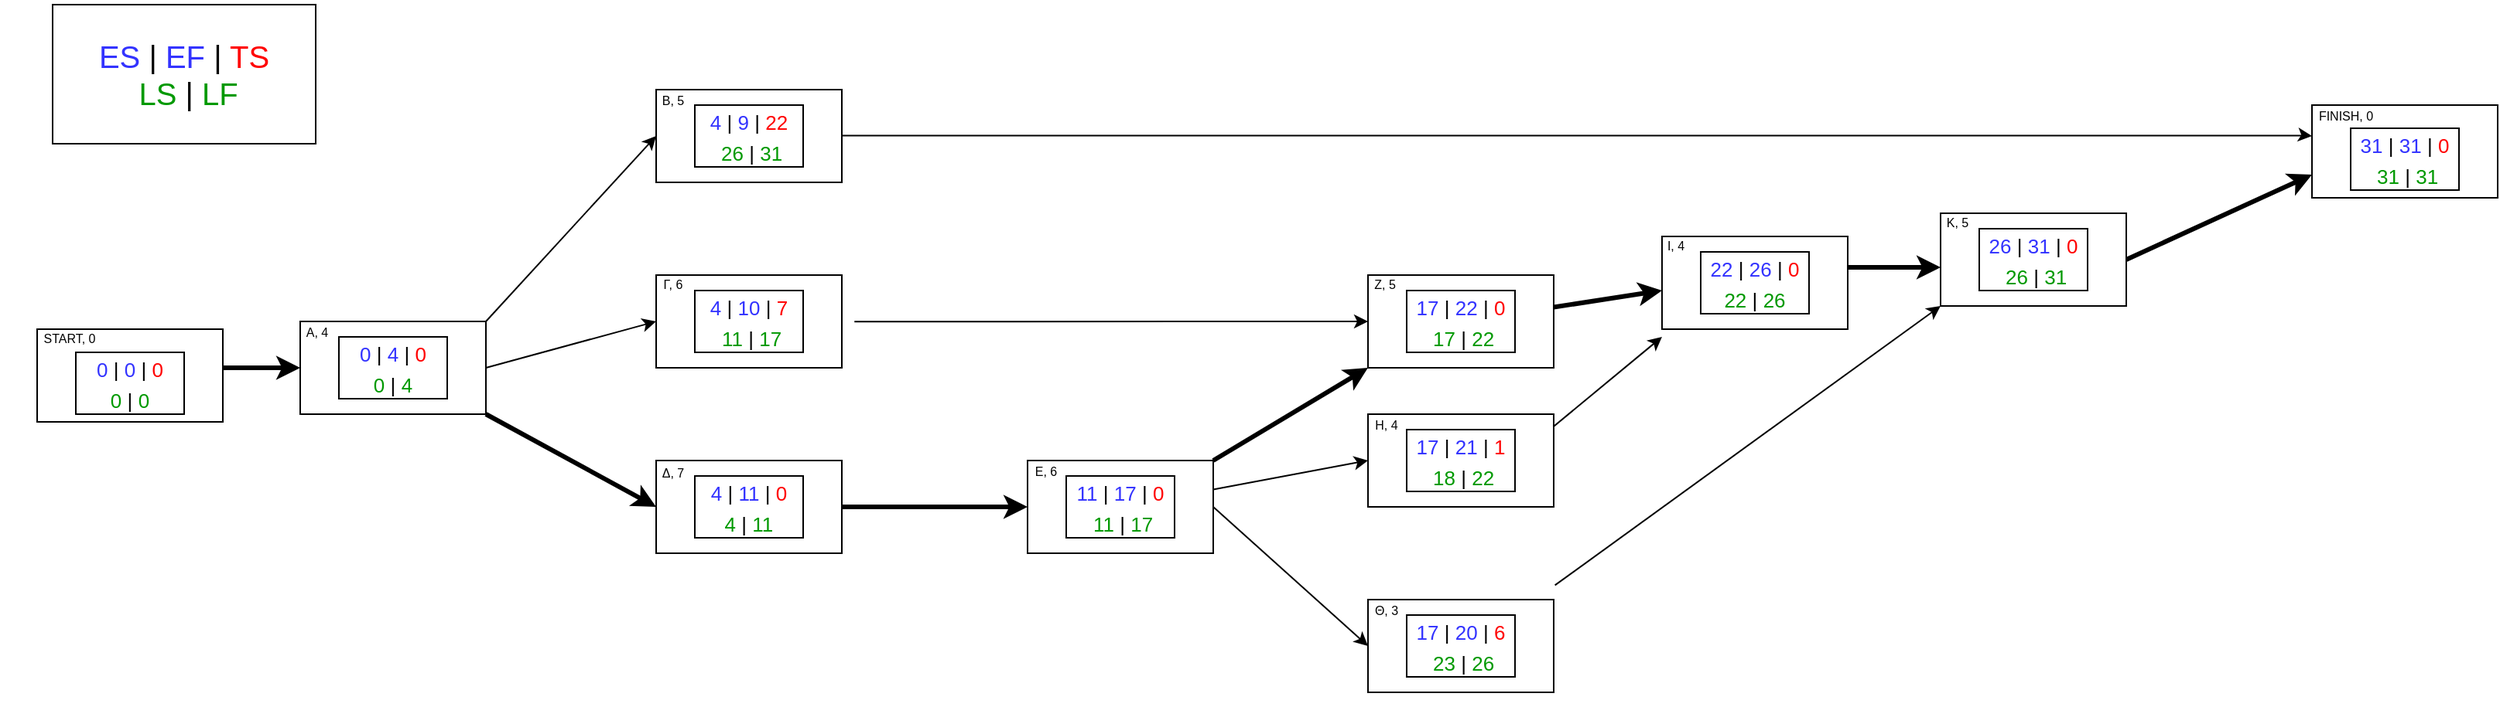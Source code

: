 <mxfile version="20.8.3" type="device"><diagram id="94CxXfx4MAyYHhPifXxc" name="Page-1"><mxGraphModel dx="1802" dy="819" grid="1" gridSize="10" guides="1" tooltips="1" connect="1" arrows="1" fold="1" page="1" pageScale="1" pageWidth="1100" pageHeight="850" math="0" shadow="0"><root><mxCell id="0"/><mxCell id="1" parent="0"/><mxCell id="Gigg8yLjVRf1eQ4RUR_3-3" style="edgeStyle=orthogonalEdgeStyle;rounded=0;orthogonalLoop=1;jettySize=auto;html=1;fontSize=16;strokeWidth=3;" parent="1" edge="1"><mxGeometry relative="1" as="geometry"><mxPoint x="510" y="260" as="sourcePoint"/><mxPoint x="560" y="260" as="targetPoint"/></mxGeometry></mxCell><mxCell id="Gigg8yLjVRf1eQ4RUR_3-4" value="" style="endArrow=classic;html=1;rounded=0;fontSize=16;entryX=0;entryY=0.5;entryDx=0;entryDy=0;exitX=1;exitY=0.5;exitDx=0;exitDy=0;" parent="1" source="Gigg8yLjVRf1eQ4RUR_3-80" target="Gigg8yLjVRf1eQ4RUR_3-82" edge="1"><mxGeometry width="50" height="50" relative="1" as="geometry"><mxPoint x="679.184" y="253.424" as="sourcePoint"/><mxPoint x="800" y="240" as="targetPoint"/></mxGeometry></mxCell><mxCell id="Gigg8yLjVRf1eQ4RUR_3-14" style="edgeStyle=orthogonalEdgeStyle;rounded=0;orthogonalLoop=1;jettySize=auto;html=1;fontSize=16;entryX=0;entryY=0.5;entryDx=0;entryDy=0;" parent="1" edge="1"><mxGeometry relative="1" as="geometry"><mxPoint x="918.12" y="230.067" as="sourcePoint"/><mxPoint x="1250.0" y="230" as="targetPoint"/><Array as="points"><mxPoint x="1020" y="230"/><mxPoint x="1020" y="230"/></Array></mxGeometry></mxCell><mxCell id="Gigg8yLjVRf1eQ4RUR_3-6" value="" style="endArrow=classic;html=1;rounded=0;fontSize=16;exitX=1;exitY=1;exitDx=0;exitDy=0;strokeWidth=3;entryX=0;entryY=0.5;entryDx=0;entryDy=0;" parent="1" source="Gigg8yLjVRf1eQ4RUR_3-80" target="Gigg8yLjVRf1eQ4RUR_3-81" edge="1"><mxGeometry width="50" height="50" relative="1" as="geometry"><mxPoint x="662.426" y="288.284" as="sourcePoint"/><mxPoint x="810" y="330" as="targetPoint"/></mxGeometry></mxCell><mxCell id="Gigg8yLjVRf1eQ4RUR_3-12" style="edgeStyle=orthogonalEdgeStyle;rounded=0;orthogonalLoop=1;jettySize=auto;html=1;fontSize=16;strokeWidth=3;exitX=1;exitY=0.5;exitDx=0;exitDy=0;" parent="1" source="Gigg8yLjVRf1eQ4RUR_3-81" edge="1"><mxGeometry relative="1" as="geometry"><mxPoint x="930" y="330" as="sourcePoint"/><mxPoint x="1030" y="350" as="targetPoint"/><Array as="points"/></mxGeometry></mxCell><mxCell id="Gigg8yLjVRf1eQ4RUR_3-8" value="" style="endArrow=classic;html=1;rounded=0;fontSize=16;exitX=1;exitY=0;exitDx=0;exitDy=0;entryX=0;entryY=0.5;entryDx=0;entryDy=0;" parent="1" source="Gigg8yLjVRf1eQ4RUR_3-80" target="Gigg8yLjVRf1eQ4RUR_3-84" edge="1"><mxGeometry width="50" height="50" relative="1" as="geometry"><mxPoint x="662.426" y="231.716" as="sourcePoint"/><mxPoint x="788" y="170" as="targetPoint"/></mxGeometry></mxCell><mxCell id="Gigg8yLjVRf1eQ4RUR_3-36" style="edgeStyle=orthogonalEdgeStyle;rounded=0;orthogonalLoop=1;jettySize=auto;html=1;fontSize=16;exitX=1;exitY=0.5;exitDx=0;exitDy=0;" parent="1" edge="1"><mxGeometry relative="1" as="geometry"><mxPoint x="820" y="109.73" as="sourcePoint"/><mxPoint x="1860" y="110" as="targetPoint"/><Array as="points"><mxPoint x="1857" y="110"/></Array></mxGeometry></mxCell><mxCell id="Gigg8yLjVRf1eQ4RUR_3-15" style="rounded=0;orthogonalLoop=1;jettySize=auto;html=1;entryX=0;entryY=1;entryDx=0;entryDy=0;fontSize=16;strokeWidth=3;exitX=1;exitY=0;exitDx=0;exitDy=0;" parent="1" source="Gigg8yLjVRf1eQ4RUR_3-85" target="Gigg8yLjVRf1eQ4RUR_3-87" edge="1"><mxGeometry relative="1" as="geometry"><mxPoint x="1150.678" y="308.587" as="sourcePoint"/><mxPoint x="1267.574" y="258.284" as="targetPoint"/></mxGeometry></mxCell><mxCell id="Gigg8yLjVRf1eQ4RUR_3-29" style="rounded=0;orthogonalLoop=1;jettySize=auto;html=1;entryX=0;entryY=0.5;entryDx=0;entryDy=0;fontSize=16;strokeWidth=3;" parent="1" edge="1"><mxGeometry relative="1" as="geometry"><mxPoint x="1368.463" y="221.006" as="sourcePoint"/><mxPoint x="1440" y="210" as="targetPoint"/></mxGeometry></mxCell><mxCell id="Gigg8yLjVRf1eQ4RUR_3-30" style="rounded=0;orthogonalLoop=1;jettySize=auto;html=1;fontSize=16;" parent="1" edge="1"><mxGeometry relative="1" as="geometry"><mxPoint x="1361.756" y="304.765" as="sourcePoint"/><mxPoint x="1440" y="240" as="targetPoint"/></mxGeometry></mxCell><mxCell id="Gigg8yLjVRf1eQ4RUR_3-26" value="" style="endArrow=classic;html=1;rounded=0;fontSize=16;exitX=1;exitY=0.5;exitDx=0;exitDy=0;entryX=0;entryY=0.5;entryDx=0;entryDy=0;" parent="1" source="Gigg8yLjVRf1eQ4RUR_3-85" target="Gigg8yLjVRf1eQ4RUR_3-86" edge="1"><mxGeometry width="50" height="50" relative="1" as="geometry"><mxPoint x="1160" y="330" as="sourcePoint"/><mxPoint x="1280.077" y="407.812" as="targetPoint"/></mxGeometry></mxCell><mxCell id="Gigg8yLjVRf1eQ4RUR_3-32" style="rounded=0;orthogonalLoop=1;jettySize=auto;html=1;entryX=0;entryY=1;entryDx=0;entryDy=0;fontSize=16;" parent="1" target="Gigg8yLjVRf1eQ4RUR_3-92" edge="1"><mxGeometry relative="1" as="geometry"><mxPoint x="1370.824" y="400.686" as="sourcePoint"/><mxPoint x="1655.4" y="196.32" as="targetPoint"/></mxGeometry></mxCell><mxCell id="Gigg8yLjVRf1eQ4RUR_3-33" style="rounded=0;orthogonalLoop=1;jettySize=auto;html=1;fontSize=16;strokeWidth=3;" parent="1" edge="1"><mxGeometry relative="1" as="geometry"><mxPoint x="1555.604" y="194.972" as="sourcePoint"/><mxPoint x="1620" y="195" as="targetPoint"/></mxGeometry></mxCell><mxCell id="Gigg8yLjVRf1eQ4RUR_3-35" style="rounded=0;orthogonalLoop=1;jettySize=auto;html=1;entryX=0;entryY=0.75;entryDx=0;entryDy=0;fontSize=16;strokeWidth=3;exitX=1;exitY=0.5;exitDx=0;exitDy=0;" parent="1" source="Gigg8yLjVRf1eQ4RUR_3-92" target="Gigg8yLjVRf1eQ4RUR_3-94" edge="1"><mxGeometry relative="1" as="geometry"><mxPoint x="1738.209" y="150.299" as="sourcePoint"/><mxPoint x="1852.04" y="130.08" as="targetPoint"/></mxGeometry></mxCell><mxCell id="Gigg8yLjVRf1eQ4RUR_3-62" value="&lt;font style=&quot;font-size: 20px;&quot;&gt;&lt;br&gt;ES &lt;font style=&quot;font-size: 20px;&quot; color=&quot;#000000&quot;&gt;|&lt;/font&gt; EF &lt;font style=&quot;font-size: 20px;&quot; color=&quot;#000000&quot;&gt;|&lt;/font&gt; &lt;font style=&quot;font-size: 20px;&quot; color=&quot;#ff0000&quot;&gt;TS&lt;/font&gt;&lt;br&gt;&lt;font style=&quot;font-size: 20px;&quot; color=&quot;#009900&quot;&gt;&amp;nbsp;LS&lt;/font&gt; &lt;font style=&quot;font-size: 20px;&quot; color=&quot;#000000&quot;&gt;|&lt;/font&gt; &lt;font style=&quot;font-size: 20px;&quot; color=&quot;#009900&quot;&gt;LF&lt;/font&gt;&lt;br&gt;&amp;nbsp;&lt;/font&gt;" style="rounded=0;whiteSpace=wrap;html=1;fontSize=16;fontColor=#3333FF;align=center;" parent="1" vertex="1"><mxGeometry x="400" y="25" width="170" height="90" as="geometry"/></mxCell><mxCell id="Gigg8yLjVRf1eQ4RUR_3-79" value="Start,0" style="rounded=0;whiteSpace=wrap;html=1;fontSize=14;fontColor=#000000;" parent="1" vertex="1"><mxGeometry x="390" y="235" width="120" height="60" as="geometry"/></mxCell><mxCell id="Gigg8yLjVRf1eQ4RUR_3-80" value="A,4" style="rounded=0;whiteSpace=wrap;html=1;fontSize=14;fontColor=#000000;" parent="1" vertex="1"><mxGeometry x="560" y="230" width="120" height="60" as="geometry"/></mxCell><mxCell id="Gigg8yLjVRf1eQ4RUR_3-81" value="Δ,7" style="rounded=0;whiteSpace=wrap;html=1;fontSize=14;fontColor=#000000;" parent="1" vertex="1"><mxGeometry x="790" y="320" width="120" height="60" as="geometry"/></mxCell><mxCell id="Gigg8yLjVRf1eQ4RUR_3-82" value="Γ,6" style="rounded=0;whiteSpace=wrap;html=1;fontSize=14;fontColor=#000000;" parent="1" vertex="1"><mxGeometry x="790" y="200" width="120" height="60" as="geometry"/></mxCell><mxCell id="Gigg8yLjVRf1eQ4RUR_3-84" value="Β,5" style="rounded=0;whiteSpace=wrap;html=1;fontSize=14;fontColor=#000000;" parent="1" vertex="1"><mxGeometry x="790" y="80" width="120" height="60" as="geometry"/></mxCell><mxCell id="Gigg8yLjVRf1eQ4RUR_3-89" style="edgeStyle=none;rounded=0;orthogonalLoop=1;jettySize=auto;html=1;entryX=0;entryY=0.5;entryDx=0;entryDy=0;labelBackgroundColor=#FF0000;labelBorderColor=#FF0000;strokeWidth=1;fontSize=15;fontColor=#000000;" parent="1" source="Gigg8yLjVRf1eQ4RUR_3-85" target="Gigg8yLjVRf1eQ4RUR_3-88" edge="1"><mxGeometry relative="1" as="geometry"/></mxCell><mxCell id="Gigg8yLjVRf1eQ4RUR_3-85" value="Ε,6" style="rounded=0;whiteSpace=wrap;html=1;fontSize=14;fontColor=#000000;" parent="1" vertex="1"><mxGeometry x="1030" y="320" width="120" height="60" as="geometry"/></mxCell><mxCell id="Gigg8yLjVRf1eQ4RUR_3-86" value="Θ,3" style="rounded=0;whiteSpace=wrap;html=1;fontSize=14;fontColor=#000000;" parent="1" vertex="1"><mxGeometry x="1250" y="410" width="120" height="60" as="geometry"/></mxCell><mxCell id="Gigg8yLjVRf1eQ4RUR_3-87" value="Ζ,5" style="rounded=0;whiteSpace=wrap;html=1;fontSize=14;fontColor=#000000;" parent="1" vertex="1"><mxGeometry x="1250" y="200" width="120" height="60" as="geometry"/></mxCell><mxCell id="Gigg8yLjVRf1eQ4RUR_3-88" value="Η,4" style="rounded=0;whiteSpace=wrap;html=1;fontSize=14;fontColor=#000000;" parent="1" vertex="1"><mxGeometry x="1250" y="290" width="120" height="60" as="geometry"/></mxCell><mxCell id="Gigg8yLjVRf1eQ4RUR_3-71" value="&lt;font style=&quot;font-size: 13px;&quot;&gt;&lt;br&gt;17&amp;nbsp;&lt;font style=&quot;font-size: 13px;&quot; color=&quot;#000000&quot;&gt;|&lt;/font&gt;&amp;nbsp;21&amp;nbsp;&lt;font style=&quot;font-size: 13px;&quot; color=&quot;#000000&quot;&gt;|&lt;/font&gt;&amp;nbsp;&lt;font color=&quot;#ff0000&quot;&gt;1&lt;/font&gt;&lt;br&gt;&lt;font color=&quot;#009900&quot;&gt;&amp;nbsp;18&lt;/font&gt;&amp;nbsp;&lt;font style=&quot;font-size: 13px;&quot; color=&quot;#000000&quot;&gt;|&lt;/font&gt;&amp;nbsp;&lt;font color=&quot;#009900&quot;&gt;22&lt;/font&gt;&lt;br&gt;&amp;nbsp;&lt;/font&gt;" style="rounded=0;whiteSpace=wrap;html=1;fontSize=16;fontColor=#3333FF;align=center;" parent="1" vertex="1"><mxGeometry x="1275" y="300" width="70" height="40" as="geometry"/></mxCell><mxCell id="Gigg8yLjVRf1eQ4RUR_3-64" value="&lt;font style=&quot;font-size: 13px;&quot;&gt;&lt;br&gt;0&amp;nbsp;&lt;font style=&quot;font-size: 13px;&quot; color=&quot;#000000&quot;&gt;|&lt;/font&gt;&amp;nbsp;4&amp;nbsp;&lt;font style=&quot;font-size: 13px;&quot; color=&quot;#000000&quot;&gt;|&lt;/font&gt;&amp;nbsp;&lt;font color=&quot;#ff0000&quot;&gt;0&lt;/font&gt;&lt;br&gt;&lt;font color=&quot;#009900&quot;&gt;&amp;nbsp; 0&lt;/font&gt;&amp;nbsp;&lt;font style=&quot;font-size: 13px;&quot; color=&quot;#000000&quot;&gt;|&lt;/font&gt;&amp;nbsp;&lt;font color=&quot;#009900&quot;&gt;4&lt;/font&gt;&amp;nbsp;&amp;nbsp;&lt;br&gt;&amp;nbsp;&lt;/font&gt;" style="rounded=0;whiteSpace=wrap;html=1;fontSize=16;fontColor=#3333FF;align=center;" parent="1" vertex="1"><mxGeometry x="585" y="240" width="70" height="40" as="geometry"/></mxCell><mxCell id="Gigg8yLjVRf1eQ4RUR_3-63" value="&lt;font style=&quot;font-size: 13px;&quot;&gt;&lt;br&gt;0&amp;nbsp;&lt;font style=&quot;font-size: 13px;&quot; color=&quot;#000000&quot;&gt;|&lt;/font&gt;&amp;nbsp;0&amp;nbsp;&lt;font style=&quot;font-size: 13px;&quot; color=&quot;#000000&quot;&gt;|&lt;/font&gt;&amp;nbsp;&lt;font color=&quot;#ff0000&quot;&gt;0&lt;/font&gt;&lt;br&gt;&lt;font color=&quot;#009900&quot;&gt;&amp;nbsp; 0&lt;/font&gt;&amp;nbsp;&lt;font style=&quot;font-size: 13px;&quot; color=&quot;#000000&quot;&gt;|&lt;/font&gt;&amp;nbsp;&lt;font color=&quot;#009900&quot;&gt;0&lt;/font&gt;&amp;nbsp;&amp;nbsp;&lt;br&gt;&amp;nbsp;&lt;/font&gt;" style="rounded=0;whiteSpace=wrap;html=1;fontSize=16;fontColor=#3333FF;align=center;" parent="1" vertex="1"><mxGeometry x="415" y="250" width="70" height="40" as="geometry"/></mxCell><mxCell id="Gigg8yLjVRf1eQ4RUR_3-67" value="&lt;font style=&quot;font-size: 13px;&quot;&gt;&lt;br&gt;4&amp;nbsp;&lt;font style=&quot;font-size: 13px;&quot; color=&quot;#000000&quot;&gt;|&lt;/font&gt;&amp;nbsp;11&amp;nbsp;&lt;font style=&quot;font-size: 13px;&quot; color=&quot;#000000&quot;&gt;|&lt;/font&gt;&amp;nbsp;&lt;font color=&quot;#ff0000&quot;&gt;0&lt;/font&gt;&lt;br&gt;&lt;font color=&quot;#009900&quot;&gt;&amp;nbsp; 4&lt;/font&gt;&amp;nbsp;&lt;font style=&quot;font-size: 13px;&quot; color=&quot;#000000&quot;&gt;|&lt;/font&gt;&amp;nbsp;&lt;font color=&quot;#009900&quot;&gt;11&lt;/font&gt;&amp;nbsp;&amp;nbsp;&lt;br&gt;&amp;nbsp;&lt;/font&gt;" style="rounded=0;whiteSpace=wrap;html=1;fontSize=16;fontColor=#3333FF;align=center;" parent="1" vertex="1"><mxGeometry x="815" y="330" width="70" height="40" as="geometry"/></mxCell><mxCell id="Gigg8yLjVRf1eQ4RUR_3-66" value="&lt;font style=&quot;font-size: 13px;&quot;&gt;&lt;br&gt;4&amp;nbsp;&lt;font style=&quot;font-size: 13px;&quot; color=&quot;#000000&quot;&gt;|&lt;/font&gt;&amp;nbsp;10&amp;nbsp;&lt;font style=&quot;font-size: 13px;&quot; color=&quot;#000000&quot;&gt;|&lt;/font&gt;&amp;nbsp;&lt;font color=&quot;#ff0000&quot;&gt;7&lt;/font&gt;&lt;br&gt;&lt;font color=&quot;#009900&quot;&gt;&amp;nbsp;11&lt;/font&gt;&amp;nbsp;&lt;font style=&quot;font-size: 13px;&quot; color=&quot;#000000&quot;&gt;|&lt;/font&gt;&amp;nbsp;&lt;font color=&quot;#009900&quot;&gt;17&lt;/font&gt;&lt;br&gt;&amp;nbsp;&lt;/font&gt;" style="rounded=0;whiteSpace=wrap;html=1;fontSize=16;fontColor=#3333FF;align=center;" parent="1" vertex="1"><mxGeometry x="815" y="210" width="70" height="40" as="geometry"/></mxCell><mxCell id="Gigg8yLjVRf1eQ4RUR_3-65" value="&lt;font style=&quot;font-size: 13px;&quot;&gt;&lt;br&gt;4&amp;nbsp;&lt;font style=&quot;font-size: 13px;&quot; color=&quot;#000000&quot;&gt;|&lt;/font&gt;&amp;nbsp;9&amp;nbsp;&lt;font style=&quot;font-size: 13px;&quot; color=&quot;#000000&quot;&gt;|&lt;/font&gt;&amp;nbsp;&lt;font color=&quot;#ff0000&quot;&gt;22&lt;/font&gt;&lt;br&gt;&lt;font color=&quot;#009900&quot;&gt;&amp;nbsp;26&lt;/font&gt;&amp;nbsp;&lt;font style=&quot;font-size: 13px;&quot; color=&quot;#000000&quot;&gt;|&lt;/font&gt;&amp;nbsp;&lt;font color=&quot;#009900&quot;&gt;31&lt;/font&gt;&lt;br&gt;&amp;nbsp;&lt;/font&gt;" style="rounded=0;whiteSpace=wrap;html=1;fontSize=16;fontColor=#3333FF;align=center;" parent="1" vertex="1"><mxGeometry x="815" y="90" width="70" height="40" as="geometry"/></mxCell><mxCell id="Gigg8yLjVRf1eQ4RUR_3-68" value="&lt;font style=&quot;font-size: 13px;&quot;&gt;&lt;br&gt;11&amp;nbsp;&lt;font style=&quot;font-size: 13px;&quot; color=&quot;#000000&quot;&gt;|&lt;/font&gt;&amp;nbsp;17&amp;nbsp;&lt;font style=&quot;font-size: 13px;&quot; color=&quot;#000000&quot;&gt;|&lt;/font&gt;&amp;nbsp;&lt;font color=&quot;#ff0000&quot;&gt;0&lt;/font&gt;&lt;br&gt;&lt;font color=&quot;#009900&quot;&gt;&amp;nbsp;11&lt;/font&gt;&amp;nbsp;&lt;font style=&quot;font-size: 13px;&quot; color=&quot;#000000&quot;&gt;|&lt;/font&gt;&amp;nbsp;&lt;font color=&quot;#009900&quot;&gt;17&lt;/font&gt;&lt;br&gt;&amp;nbsp;&lt;/font&gt;" style="rounded=0;whiteSpace=wrap;html=1;fontSize=16;fontColor=#3333FF;align=center;" parent="1" vertex="1"><mxGeometry x="1055" y="330" width="70" height="40" as="geometry"/></mxCell><mxCell id="Gigg8yLjVRf1eQ4RUR_3-69" value="&lt;font style=&quot;font-size: 13px;&quot;&gt;&lt;br&gt;17&amp;nbsp;&lt;font style=&quot;font-size: 13px;&quot; color=&quot;#000000&quot;&gt;|&lt;/font&gt;&amp;nbsp;22&amp;nbsp;&lt;font style=&quot;font-size: 13px;&quot; color=&quot;#000000&quot;&gt;|&lt;/font&gt;&amp;nbsp;&lt;font color=&quot;#ff0000&quot;&gt;0&lt;/font&gt;&lt;br&gt;&lt;font color=&quot;#009900&quot;&gt;&amp;nbsp;17&lt;/font&gt;&amp;nbsp;&lt;font style=&quot;font-size: 13px;&quot; color=&quot;#000000&quot;&gt;|&lt;/font&gt;&amp;nbsp;&lt;font color=&quot;#009900&quot;&gt;22&lt;/font&gt;&lt;br&gt;&amp;nbsp;&lt;/font&gt;" style="rounded=0;whiteSpace=wrap;html=1;fontSize=16;fontColor=#3333FF;align=center;" parent="1" vertex="1"><mxGeometry x="1275" y="210" width="70" height="40" as="geometry"/></mxCell><mxCell id="Gigg8yLjVRf1eQ4RUR_3-91" value="Ι,4" style="rounded=0;whiteSpace=wrap;html=1;fontSize=14;fontColor=#000000;" parent="1" vertex="1"><mxGeometry x="1440" y="175" width="120" height="60" as="geometry"/></mxCell><mxCell id="Gigg8yLjVRf1eQ4RUR_3-70" value="&lt;font style=&quot;font-size: 13px;&quot;&gt;&lt;br&gt;22&amp;nbsp;&lt;font style=&quot;font-size: 13px;&quot; color=&quot;#000000&quot;&gt;|&lt;/font&gt;&amp;nbsp;26&amp;nbsp;&lt;font style=&quot;font-size: 13px;&quot; color=&quot;#000000&quot;&gt;|&lt;/font&gt;&amp;nbsp;&lt;font color=&quot;#ff0000&quot;&gt;0&lt;/font&gt;&lt;br&gt;&lt;font color=&quot;#009900&quot;&gt;22&lt;/font&gt;&amp;nbsp;&lt;font style=&quot;font-size: 13px;&quot; color=&quot;#000000&quot;&gt;|&lt;/font&gt;&amp;nbsp;&lt;font color=&quot;#009900&quot;&gt;26&lt;/font&gt;&lt;br&gt;&amp;nbsp;&lt;/font&gt;" style="rounded=0;whiteSpace=wrap;html=1;fontSize=16;fontColor=#3333FF;align=center;" parent="1" vertex="1"><mxGeometry x="1465" y="185" width="70" height="40" as="geometry"/></mxCell><mxCell id="Gigg8yLjVRf1eQ4RUR_3-92" value="Κ,5" style="rounded=0;whiteSpace=wrap;html=1;fontSize=14;fontColor=#000000;" parent="1" vertex="1"><mxGeometry x="1620" y="160" width="120" height="60" as="geometry"/></mxCell><mxCell id="Gigg8yLjVRf1eQ4RUR_3-94" value="F,0" style="rounded=0;whiteSpace=wrap;html=1;fontSize=14;fontColor=#000000;" parent="1" vertex="1"><mxGeometry x="1860" y="90" width="120" height="60" as="geometry"/></mxCell><mxCell id="Gigg8yLjVRf1eQ4RUR_3-74" value="&lt;font style=&quot;font-size: 13px;&quot;&gt;&lt;br&gt;31&amp;nbsp;&lt;font style=&quot;font-size: 13px;&quot; color=&quot;#000000&quot;&gt;|&lt;/font&gt;&amp;nbsp;31&amp;nbsp;&lt;font style=&quot;font-size: 13px;&quot; color=&quot;#000000&quot;&gt;|&lt;/font&gt;&amp;nbsp;&lt;font color=&quot;#ff0000&quot;&gt;0&lt;/font&gt;&lt;br&gt;&lt;font color=&quot;#009900&quot;&gt;&amp;nbsp;31&lt;/font&gt;&amp;nbsp;&lt;font style=&quot;font-size: 13px;&quot; color=&quot;#000000&quot;&gt;|&lt;/font&gt;&amp;nbsp;&lt;font color=&quot;#009900&quot;&gt;31&lt;/font&gt;&lt;br&gt;&amp;nbsp;&lt;/font&gt;" style="rounded=0;whiteSpace=wrap;html=1;fontSize=16;fontColor=#3333FF;align=center;" parent="1" vertex="1"><mxGeometry x="1885" y="105" width="70" height="40" as="geometry"/></mxCell><mxCell id="Gigg8yLjVRf1eQ4RUR_3-73" value="&lt;font style=&quot;font-size: 13px;&quot;&gt;&lt;br&gt;26&amp;nbsp;&lt;font style=&quot;font-size: 13px;&quot; color=&quot;#000000&quot;&gt;|&lt;/font&gt;&amp;nbsp;31&amp;nbsp;&lt;font style=&quot;font-size: 13px;&quot; color=&quot;#000000&quot;&gt;|&lt;/font&gt;&amp;nbsp;&lt;font color=&quot;#ff0000&quot;&gt;0&lt;/font&gt;&lt;br&gt;&lt;font color=&quot;#009900&quot;&gt;&amp;nbsp;26&lt;/font&gt;&amp;nbsp;&lt;font style=&quot;font-size: 13px;&quot; color=&quot;#000000&quot;&gt;|&lt;/font&gt;&amp;nbsp;&lt;font color=&quot;#009900&quot;&gt;31&lt;/font&gt;&lt;br&gt;&amp;nbsp;&lt;/font&gt;" style="rounded=0;whiteSpace=wrap;html=1;fontSize=16;fontColor=#3333FF;align=center;" parent="1" vertex="1"><mxGeometry x="1645" y="170" width="70" height="40" as="geometry"/></mxCell><mxCell id="Gigg8yLjVRf1eQ4RUR_3-72" value="&lt;font style=&quot;font-size: 13px;&quot;&gt;&lt;br&gt;17&amp;nbsp;&lt;font style=&quot;font-size: 13px;&quot; color=&quot;#000000&quot;&gt;|&lt;/font&gt;&amp;nbsp;20&amp;nbsp;&lt;font style=&quot;font-size: 13px;&quot; color=&quot;#000000&quot;&gt;|&lt;/font&gt;&amp;nbsp;&lt;font color=&quot;#ff0000&quot;&gt;6&lt;/font&gt;&lt;br&gt;&lt;font color=&quot;#009900&quot;&gt;&amp;nbsp;23&lt;/font&gt;&amp;nbsp;&lt;font style=&quot;font-size: 13px;&quot; color=&quot;#000000&quot;&gt;|&lt;/font&gt;&amp;nbsp;&lt;font color=&quot;#009900&quot;&gt;26&lt;/font&gt;&lt;br&gt;&amp;nbsp;&lt;/font&gt;" style="rounded=0;whiteSpace=wrap;html=1;fontSize=16;fontColor=#3333FF;align=center;" parent="1" vertex="1"><mxGeometry x="1275" y="420" width="70" height="40" as="geometry"/></mxCell><mxCell id="f_V--1dKnXVmYzkbZaGB-1" value="&lt;font style=&quot;font-size: 8px;&quot;&gt;START, 0&lt;/font&gt;" style="text;html=1;strokeColor=none;fillColor=none;align=center;verticalAlign=middle;whiteSpace=wrap;rounded=0;" vertex="1" parent="1"><mxGeometry x="366" y="220" width="90" height="40" as="geometry"/></mxCell><mxCell id="f_V--1dKnXVmYzkbZaGB-2" value="&lt;span style=&quot;font-size: 8px;&quot;&gt;A, 4&lt;/span&gt;" style="text;html=1;strokeColor=none;fillColor=none;align=center;verticalAlign=middle;whiteSpace=wrap;rounded=0;" vertex="1" parent="1"><mxGeometry x="526" y="216" width="90" height="40" as="geometry"/></mxCell><mxCell id="f_V--1dKnXVmYzkbZaGB-3" value="&lt;span style=&quot;font-size: 8px;&quot;&gt;B, 5&lt;/span&gt;" style="text;html=1;strokeColor=none;fillColor=none;align=center;verticalAlign=middle;whiteSpace=wrap;rounded=0;" vertex="1" parent="1"><mxGeometry x="756" y="66" width="90" height="40" as="geometry"/></mxCell><mxCell id="f_V--1dKnXVmYzkbZaGB-4" value="&lt;span style=&quot;font-size: 8px;&quot;&gt;Γ, 6&lt;/span&gt;" style="text;html=1;strokeColor=none;fillColor=none;align=center;verticalAlign=middle;whiteSpace=wrap;rounded=0;" vertex="1" parent="1"><mxGeometry x="756" y="185" width="90" height="40" as="geometry"/></mxCell><mxCell id="f_V--1dKnXVmYzkbZaGB-5" value="&lt;span style=&quot;font-size: 8px;&quot;&gt;Δ, 7&lt;/span&gt;" style="text;html=1;strokeColor=none;fillColor=none;align=center;verticalAlign=middle;whiteSpace=wrap;rounded=0;" vertex="1" parent="1"><mxGeometry x="756" y="307" width="90" height="40" as="geometry"/></mxCell><mxCell id="f_V--1dKnXVmYzkbZaGB-6" value="&lt;span style=&quot;font-size: 8px;&quot;&gt;Ε, 6&lt;/span&gt;" style="text;html=1;strokeColor=none;fillColor=none;align=center;verticalAlign=middle;whiteSpace=wrap;rounded=0;" vertex="1" parent="1"><mxGeometry x="997" y="306" width="90" height="40" as="geometry"/></mxCell><mxCell id="f_V--1dKnXVmYzkbZaGB-7" value="&lt;span style=&quot;font-size: 8px;&quot;&gt;Θ, 3&lt;/span&gt;" style="text;html=1;strokeColor=none;fillColor=none;align=center;verticalAlign=middle;whiteSpace=wrap;rounded=0;" vertex="1" parent="1"><mxGeometry x="1217" y="396" width="90" height="40" as="geometry"/></mxCell><mxCell id="f_V--1dKnXVmYzkbZaGB-8" value="&lt;span style=&quot;font-size: 8px;&quot;&gt;Η, 4&lt;/span&gt;" style="text;html=1;strokeColor=none;fillColor=none;align=center;verticalAlign=middle;whiteSpace=wrap;rounded=0;" vertex="1" parent="1"><mxGeometry x="1217" y="276" width="90" height="40" as="geometry"/></mxCell><mxCell id="f_V--1dKnXVmYzkbZaGB-9" value="&lt;span style=&quot;font-size: 8px;&quot;&gt;Ζ, 5&lt;/span&gt;" style="text;html=1;strokeColor=none;fillColor=none;align=center;verticalAlign=middle;whiteSpace=wrap;rounded=0;" vertex="1" parent="1"><mxGeometry x="1216" y="185" width="90" height="40" as="geometry"/></mxCell><mxCell id="f_V--1dKnXVmYzkbZaGB-10" value="&lt;span style=&quot;font-size: 8px;&quot;&gt;I, 4&lt;/span&gt;" style="text;html=1;strokeColor=none;fillColor=none;align=center;verticalAlign=middle;whiteSpace=wrap;rounded=0;" vertex="1" parent="1"><mxGeometry x="1404" y="160" width="90" height="40" as="geometry"/></mxCell><mxCell id="f_V--1dKnXVmYzkbZaGB-11" value="&lt;span style=&quot;font-size: 8px;&quot;&gt;K, 5&lt;/span&gt;" style="text;html=1;strokeColor=none;fillColor=none;align=center;verticalAlign=middle;whiteSpace=wrap;rounded=0;" vertex="1" parent="1"><mxGeometry x="1586" y="145" width="90" height="40" as="geometry"/></mxCell><mxCell id="f_V--1dKnXVmYzkbZaGB-13" value="&lt;span style=&quot;font-size: 8px;&quot;&gt;FINISH, 0&lt;/span&gt;" style="text;html=1;strokeColor=none;fillColor=none;align=center;verticalAlign=middle;whiteSpace=wrap;rounded=0;" vertex="1" parent="1"><mxGeometry x="1837" y="76" width="90" height="40" as="geometry"/></mxCell></root></mxGraphModel></diagram></mxfile>